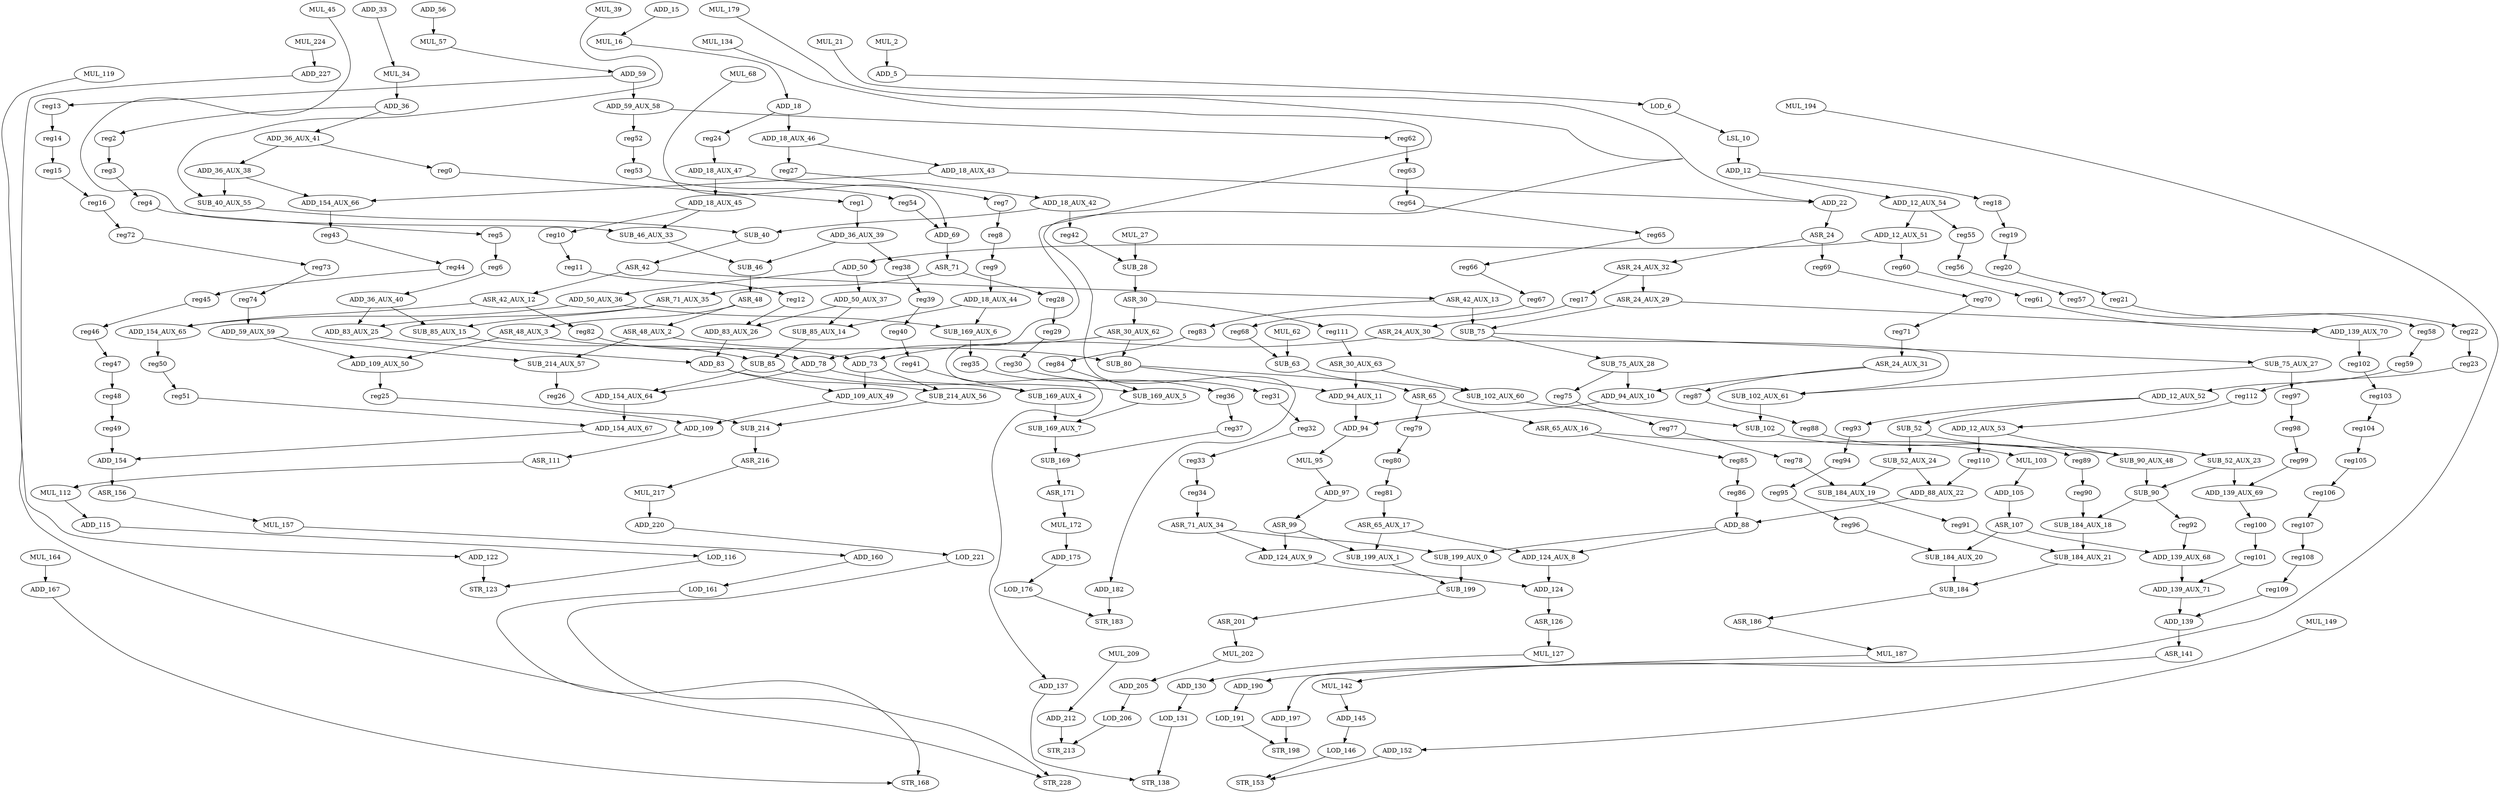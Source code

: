 digraph G {
    ADD_167;
    STR_168;
    SUB_169_AUX_7;
    SUB_169;
    ADD_36_AUX_40;
    SUB_85_AUX_15;
    ADD_83_AUX_25;
    SUB_40;
    ASR_42;
    LOD_116;
    STR_123;
    SUB_85;
    ADD_154_AUX_64;
    SUB_169_AUX_5;
    MUL_157;
    ADD_160;
    ASR_216;
    MUL_217;
    SUB_52;
    SUB_52_AUX_24;
    SUB_52_AUX_23;
    ADD_97;
    ASR_99;
    ASR_42_AUX_13;
    ASR_42_AUX_12;
    SUB_75_AUX_28;
    ADD_94_AUX_10;
    reg75;
    ADD_154_AUX_65;
    reg50;
    ADD_139_AUX_71;
    ADD_139;
    SUB_85_AUX_14;
    ASR_65_AUX_17;
    ADD_124_AUX_8;
    SUB_199_AUX_1;
    ADD_137;
    STR_138;
    SUB_184_AUX_20;
    SUB_184;
    ADD_105;
    ASR_107;
    LOD_221;
    STR_228;
    LOD_191;
    STR_198;
    ADD_220;
    ADD_190;
    ADD_78;
    SUB_169_AUX_4;
    ADD_22;
    ASR_24;
    MUL_2;
    ADD_5;
    LOD_206;
    STR_213;
    ADD_15;
    MUL_16;
    ADD_197;
    ASR_48;
    ASR_48_AUX_3;
    ASR_48_AUX_2;
    ADD_88;
    SUB_199_AUX_0;
    ADD_18_AUX_43;
    ADD_154_AUX_66;
    MUL_187;
    SUB_46_AUX_33;
    SUB_46;
    ADD_154_AUX_67;
    SUB_214_AUX_57;
    SUB_80;
    SUB_214_AUX_56;
    SUB_214;
    MUL_179;
    ADD_182;
    MUL_119;
    ADD_122;
    ADD_83;
    ADD_109_AUX_49;
    ADD_18_AUX_45;
    reg10;
    MUL_21;
    ADD_50_AUX_37;
    ADD_83_AUX_26;
    ASR_171;
    ADD_12_AUX_52;
    reg93;
    SUB_102;
    MUL_103;
    ASR_65_AUX_16;
    SUB_90_AUX_48;
    reg85;
    SUB_90;
    SUB_184_AUX_18;
    reg92;
    ADD_50_AUX_36;
    SUB_169_AUX_6;
    MUL_95;
    ADD_73;
    ADD_130;
    LOD_131;
    ASR_156;
    ADD_94_AUX_11;
    ADD_94;
    MUL_62;
    SUB_63;
    ASR_30_AUX_63;
    SUB_102_AUX_60;
    ADD_124_AUX_9;
    ADD_227;
    ADD_36_AUX_39;
    reg38;
    ADD_36_AUX_38;
    SUB_40_AUX_55;
    SUB_199;
    MUL_194;
    MUL_172;
    ADD_175;
    ADD_18;
    ASR_71;
    ASR_71_AUX_35;
    reg28;
    LOD_176;
    ADD_109_AUX_50;
    ADD_59_AUX_59;
    LOD_146;
    STR_153;
    ADD_109;
    SUB_75;
    SUB_75_AUX_27;
    ADD_59;
    reg13;
    ADD_59_AUX_58;
    MUL_164;
    ADD_36;
    reg2;
    ADD_36_AUX_41;
    ADD_18_AUX_42;
    reg42;
    MUL_149;
    ADD_152;
    ADD_145;
    SUB_28;
    ASR_30;
    ADD_56;
    MUL_57;
    ASR_24_AUX_32;
    reg69;
    LOD_161;
    ASR_186;
    ASR_111;
    MUL_112;
    SUB_184_AUX_21;
    ADD_12_AUX_53;
    reg110;
    ADD_154;
    ADD_124;
    ASR_126;
    STR_183;
    ASR_24_AUX_30;
    SUB_102_AUX_61;
    ADD_18_AUX_47;
    reg7;
    ADD_12_AUX_51;
    ADD_50;
    reg60;
    MUL_127;
    ADD_139_AUX_68;
    reg35;
    ASR_30_AUX_62;
    reg111;
    ASR_65;
    ADD_139_AUX_69;
    LOD_6;
    LSL_10;
    ADD_12;
    ADD_12_AUX_54;
    reg18;
    ASR_71_AUX_34;
    reg25;
    reg83;
    reg24;
    ADD_18_AUX_46;
    ADD_88_AUX_22;
    SUB_184_AUX_19;
    MUL_68;
    ADD_69;
    reg17;
    ASR_24_AUX_29;
    reg79;
    MUL_134;
    ADD_115;
    ASR_24_AUX_31;
    reg87;
    ADD_205;
    MUL_39;
    reg100;
    ASR_141;
    MUL_27;
    MUL_34;
    ADD_139_AUX_70;
    reg102;
    ASR_201;
    reg97;
    MUL_202;
    reg27;
    MUL_209;
    ADD_212;
    ADD_33;
    reg52;
    reg62;
    reg43;
    MUL_142;
    ADD_18_AUX_44;
    reg0;
    MUL_224;
    reg55;
    MUL_45;
    reg26;
    reg91;
    reg82;
    reg14;
    reg15;
    reg16;
    reg72;
    reg73;
    reg74;
    reg51;
    reg3;
    reg4;
    reg5;
    reg6;
    reg36;
    reg37;
    reg98;
    reg99;
    reg39;
    reg40;
    reg41;
    reg53;
    reg54;
    reg70;
    reg71;
    reg29;
    reg30;
    reg31;
    reg32;
    reg33;
    reg34;
    reg56;
    reg57;
    reg58;
    reg59;
    reg88;
    reg89;
    reg90;
    reg8;
    reg9;
    reg77;
    reg78;
    reg19;
    reg20;
    reg21;
    reg22;
    reg23;
    reg112;
    reg101;
    reg61;
    reg94;
    reg95;
    reg96;
    reg11;
    reg12;
    reg86;
    reg84;
    reg44;
    reg45;
    reg46;
    reg47;
    reg48;
    reg49;
    reg103;
    reg104;
    reg105;
    reg106;
    reg107;
    reg108;
    reg109;
    reg1;
    reg63;
    reg64;
    reg65;
    reg66;
    reg67;
    reg68;
    reg80;
    reg81;
    ADD_167 -> STR_168 [weight=0];
    SUB_169_AUX_7 -> SUB_169 [weight=0];
    SUB_169 -> ASR_171 [weight=0];
    ADD_36_AUX_40 -> SUB_85_AUX_15 [weight=0];
    ADD_36_AUX_40 -> ADD_83_AUX_25 [weight=0];
    SUB_85_AUX_15 -> SUB_85 [weight=2];
    ADD_83_AUX_25 -> ADD_83 [weight=8];
    SUB_40 -> ASR_42 [weight=0];
    ASR_42 -> ASR_42_AUX_13 [weight=8];
    ASR_42 -> ASR_42_AUX_12 [weight=8];
    LOD_116 -> STR_123 [weight=0];
    SUB_85 -> ADD_154_AUX_64 [weight=0];
    SUB_85 -> SUB_169_AUX_5 [weight=0];
    ADD_154_AUX_64 -> ADD_154_AUX_67 [weight=9];
    SUB_169_AUX_5 -> SUB_169_AUX_7 [weight=1];
    MUL_157 -> ADD_160 [weight=0];
    ADD_160 -> LOD_161 [weight=0];
    ASR_216 -> MUL_217 [weight=0];
    MUL_217 -> ADD_220 [weight=1];
    SUB_52 -> SUB_52_AUX_24 [weight=0];
    SUB_52 -> SUB_52_AUX_23 [weight=4];
    SUB_52_AUX_24 -> ADD_88_AUX_22 [weight=0];
    SUB_52_AUX_24 -> SUB_184_AUX_19 [weight=0];
    SUB_52_AUX_23 -> SUB_90 [weight=2];
    SUB_52_AUX_23 -> ADD_139_AUX_69 [weight=1];
    ADD_97 -> ASR_99 [weight=0];
    ASR_99 -> ADD_124_AUX_9 [weight=0];
    ASR_99 -> SUB_199_AUX_1 [weight=0];
    ASR_42_AUX_13 -> SUB_75 [weight=17];
    ASR_42_AUX_13 -> reg83 [weight=0];
    ASR_42_AUX_12 -> ADD_154_AUX_65 [weight=0];
    ASR_42_AUX_12 -> reg82 [weight=0];
    SUB_75_AUX_28 -> ADD_94_AUX_10 [weight=7];
    SUB_75_AUX_28 -> reg75 [weight=0];
    ADD_94_AUX_10 -> ADD_94 [weight=0];
    reg75 -> reg77 [weight=0];
    ADD_154_AUX_65 -> reg50 [weight=11];
    reg50 -> reg51 [weight=0];
    ADD_139_AUX_71 -> ADD_139 [weight=0];
    ADD_139 -> ASR_141 [weight=1];
    SUB_85_AUX_14 -> SUB_85 [weight=6];
    ASR_65_AUX_17 -> ADD_124_AUX_8 [weight=0];
    ASR_65_AUX_17 -> SUB_199_AUX_1 [weight=0];
    ADD_124_AUX_8 -> ADD_124 [weight=5];
    SUB_199_AUX_1 -> SUB_199 [weight=0];
    ADD_137 -> STR_138 [weight=0];
    SUB_184_AUX_20 -> SUB_184 [weight=13];
    SUB_184 -> ASR_186 [weight=0];
    ADD_105 -> ASR_107 [weight=20];
    ASR_107 -> ADD_139_AUX_68 [weight=0];
    ASR_107 -> SUB_184_AUX_20 [weight=0];
    LOD_221 -> STR_228 [weight=0];
    LOD_191 -> STR_198 [weight=0];
    ADD_220 -> LOD_221 [weight=0];
    ADD_190 -> LOD_191 [weight=0];
    ADD_78 -> SUB_169_AUX_4 [weight=0];
    ADD_78 -> ADD_154_AUX_64 [weight=0];
    SUB_169_AUX_4 -> SUB_169_AUX_7 [weight=5];
    ADD_22 -> ASR_24 [weight=0];
    ASR_24 -> ASR_24_AUX_32 [weight=0];
    ASR_24 -> reg69 [weight=2];
    MUL_2 -> ADD_5 [weight=9];
    ADD_5 -> LOD_6 [weight=0];
    LOD_206 -> STR_213 [weight=0];
    ADD_15 -> MUL_16 [weight=0];
    MUL_16 -> ADD_18 [weight=0];
    ADD_197 -> STR_198 [weight=1];
    ASR_48 -> ASR_48_AUX_3 [weight=2];
    ASR_48 -> ASR_48_AUX_2 [weight=0];
    ASR_48_AUX_3 -> ADD_109_AUX_50 [weight=0];
    ASR_48_AUX_3 -> ADD_78 [weight=0];
    ASR_48_AUX_2 -> SUB_214_AUX_57 [weight=0];
    ASR_48_AUX_2 -> SUB_80 [weight=2];
    ADD_88 -> ADD_124_AUX_8 [weight=0];
    ADD_88 -> SUB_199_AUX_0 [weight=0];
    SUB_199_AUX_0 -> SUB_199 [weight=4];
    ADD_18_AUX_43 -> ADD_154_AUX_66 [weight=0];
    ADD_18_AUX_43 -> ADD_22 [weight=0];
    ADD_154_AUX_66 -> reg43 [weight=3];
    MUL_187 -> ADD_190 [weight=0];
    SUB_46_AUX_33 -> SUB_46 [weight=0];
    SUB_46 -> ASR_48 [weight=10];
    ADD_154_AUX_67 -> ADD_154 [weight=0];
    SUB_214_AUX_57 -> reg26 [weight=1];
    SUB_80 -> SUB_102_AUX_60 [weight=0];
    SUB_80 -> ADD_94_AUX_11 [weight=1];
    SUB_214_AUX_56 -> SUB_214 [weight=0];
    SUB_214 -> ASR_216 [weight=1];
    MUL_179 -> ADD_182 [weight=0];
    ADD_182 -> STR_183 [weight=2];
    MUL_119 -> ADD_122 [weight=0];
    ADD_122 -> STR_123 [weight=1];
    ADD_83 -> SUB_214_AUX_56 [weight=0];
    ADD_83 -> ADD_109_AUX_49 [weight=0];
    ADD_109_AUX_49 -> ADD_109 [weight=0];
    ADD_18_AUX_45 -> SUB_46_AUX_33 [weight=0];
    ADD_18_AUX_45 -> reg10 [weight=0];
    reg10 -> reg11 [weight=0];
    MUL_21 -> ADD_22 [weight=0];
    ADD_50_AUX_37 -> ADD_83_AUX_26 [weight=0];
    ADD_50_AUX_37 -> SUB_85_AUX_14 [weight=0];
    ADD_83_AUX_26 -> ADD_83 [weight=10];
    ASR_171 -> MUL_172 [weight=0];
    ADD_12_AUX_52 -> SUB_52 [weight=0];
    ADD_12_AUX_52 -> reg93 [weight=0];
    reg93 -> reg94 [weight=0];
    SUB_102 -> MUL_103 [weight=0];
    MUL_103 -> ADD_105 [weight=1];
    ASR_65_AUX_16 -> SUB_90_AUX_48 [weight=0];
    ASR_65_AUX_16 -> reg85 [weight=0];
    SUB_90_AUX_48 -> SUB_90 [weight=12];
    reg85 -> reg86 [weight=0];
    SUB_90 -> SUB_184_AUX_18 [weight=0];
    SUB_90 -> reg92 [weight=0];
    SUB_184_AUX_18 -> SUB_184_AUX_21 [weight=7];
    reg92 -> ADD_139_AUX_68 [weight=0];
    ADD_50_AUX_36 -> SUB_169_AUX_6 [weight=0];
    ADD_50_AUX_36 -> ADD_154_AUX_65 [weight=0];
    SUB_169_AUX_6 -> reg35 [weight=11];
    MUL_95 -> ADD_97 [weight=0];
    ADD_73 -> ADD_109_AUX_49 [weight=14];
    ADD_73 -> SUB_214_AUX_56 [weight=12];
    ADD_130 -> LOD_131 [weight=0];
    LOD_131 -> STR_138 [weight=0];
    ASR_156 -> MUL_157 [weight=0];
    ADD_94_AUX_11 -> ADD_94 [weight=18];
    ADD_94 -> MUL_95 [weight=0];
    MUL_62 -> SUB_63 [weight=3];
    SUB_63 -> ASR_65 [weight=0];
    ASR_30_AUX_63 -> SUB_102_AUX_60 [weight=0];
    ASR_30_AUX_63 -> ADD_94_AUX_11 [weight=3];
    SUB_102_AUX_60 -> SUB_102 [weight=3];
    ADD_124_AUX_9 -> ADD_124 [weight=3];
    ADD_227 -> STR_228 [weight=0];
    ADD_36_AUX_39 -> reg38 [weight=0];
    ADD_36_AUX_39 -> SUB_46 [weight=0];
    reg38 -> reg39 [weight=0];
    ADD_36_AUX_38 -> SUB_40_AUX_55 [weight=5];
    ADD_36_AUX_38 -> ADD_154_AUX_66 [weight=0];
    SUB_40_AUX_55 -> SUB_40 [weight=0];
    SUB_199 -> ASR_201 [weight=0];
    MUL_194 -> ADD_197 [weight=0];
    MUL_172 -> ADD_175 [weight=1];
    ADD_175 -> LOD_176 [weight=0];
    ADD_18 -> reg24 [weight=0];
    ADD_18 -> ADD_18_AUX_46 [weight=3];
    ASR_71 -> ASR_71_AUX_35 [weight=1];
    ASR_71 -> reg28 [weight=3];
    ASR_71_AUX_35 -> ADD_83_AUX_25 [weight=0];
    ASR_71_AUX_35 -> SUB_85_AUX_15 [weight=2];
    reg28 -> reg29 [weight=0];
    LOD_176 -> STR_183 [weight=0];
    ADD_109_AUX_50 -> reg25 [weight=6];
    ADD_59_AUX_59 -> ADD_109_AUX_50 [weight=0];
    ADD_59_AUX_59 -> SUB_214_AUX_57 [weight=0];
    LOD_146 -> STR_153 [weight=0];
    ADD_109 -> ASR_111 [weight=0];
    SUB_75 -> SUB_75_AUX_28 [weight=1];
    SUB_75 -> SUB_75_AUX_27 [weight=0];
    SUB_75_AUX_27 -> reg97 [weight=7];
    SUB_75_AUX_27 -> SUB_102_AUX_61 [weight=0];
    ADD_59 -> reg13 [weight=0];
    ADD_59 -> ADD_59_AUX_58 [weight=17];
    reg13 -> reg14 [weight=0];
    ADD_59_AUX_58 -> reg52 [weight=0];
    ADD_59_AUX_58 -> reg62 [weight=0];
    MUL_164 -> ADD_167 [weight=1];
    ADD_36 -> reg2 [weight=0];
    ADD_36 -> ADD_36_AUX_41 [weight=0];
    reg2 -> reg3 [weight=0];
    ADD_36_AUX_41 -> ADD_36_AUX_38 [weight=0];
    ADD_36_AUX_41 -> reg0 [weight=0];
    ADD_18_AUX_42 -> reg42 [weight=1];
    ADD_18_AUX_42 -> SUB_40 [weight=0];
    reg42 -> SUB_28 [weight=0];
    MUL_149 -> ADD_152 [weight=0];
    ADD_152 -> STR_153 [weight=0];
    ADD_145 -> LOD_146 [weight=0];
    SUB_28 -> ASR_30 [weight=3];
    ASR_30 -> ASR_30_AUX_62 [weight=4];
    ASR_30 -> reg111 [weight=0];
    ADD_56 -> MUL_57 [weight=1];
    MUL_57 -> ADD_59 [weight=0];
    ASR_24_AUX_32 -> reg17 [weight=0];
    ASR_24_AUX_32 -> ASR_24_AUX_29 [weight=5];
    reg69 -> reg70 [weight=0];
    LOD_161 -> STR_168 [weight=0];
    ASR_186 -> MUL_187 [weight=0];
    ASR_111 -> MUL_112 [weight=0];
    MUL_112 -> ADD_115 [weight=0];
    SUB_184_AUX_21 -> SUB_184 [weight=0];
    ADD_12_AUX_53 -> SUB_90_AUX_48 [weight=0];
    ADD_12_AUX_53 -> reg110 [weight=12];
    reg110 -> ADD_88_AUX_22 [weight=0];
    ADD_154 -> ASR_156 [weight=1];
    ADD_124 -> ASR_126 [weight=8];
    ASR_126 -> MUL_127 [weight=3];
    ASR_24_AUX_30 -> SUB_102_AUX_61 [weight=0];
    ASR_24_AUX_30 -> ADD_73 [weight=0];
    SUB_102_AUX_61 -> SUB_102 [weight=16];
    ADD_18_AUX_47 -> ADD_18_AUX_45 [weight=8];
    ADD_18_AUX_47 -> reg7 [weight=0];
    reg7 -> reg8 [weight=0];
    ADD_12_AUX_51 -> ADD_50 [weight=0];
    ADD_12_AUX_51 -> reg60 [weight=1];
    ADD_50 -> ADD_50_AUX_37 [weight=5];
    ADD_50 -> ADD_50_AUX_36 [weight=3];
    reg60 -> reg61 [weight=0];
    MUL_127 -> ADD_130 [weight=0];
    ADD_139_AUX_68 -> ADD_139_AUX_71 [weight=8];
    reg35 -> reg36 [weight=0];
    ASR_30_AUX_62 -> ADD_78 [weight=2];
    ASR_30_AUX_62 -> SUB_80 [weight=0];
    reg111 -> ASR_30_AUX_63 [weight=0];
    ASR_65 -> ASR_65_AUX_16 [weight=0];
    ASR_65 -> reg79 [weight=0];
    ADD_139_AUX_69 -> reg100 [weight=0];
    LOD_6 -> LSL_10 [weight=0];
    LSL_10 -> ADD_12 [weight=1];
    ADD_12 -> ADD_12_AUX_54 [weight=0];
    ADD_12 -> reg18 [weight=0];
    ADD_12_AUX_54 -> reg55 [weight=0];
    ADD_12_AUX_54 -> ADD_12_AUX_51 [weight=0];
    reg18 -> reg19 [weight=0];
    ASR_71_AUX_34 -> ADD_124_AUX_9 [weight=0];
    ASR_71_AUX_34 -> SUB_199_AUX_0 [weight=0];
    reg25 -> ADD_109 [weight=0];
    reg83 -> reg84 [weight=0];
    reg24 -> ADD_18_AUX_47 [weight=0];
    ADD_18_AUX_46 -> ADD_18_AUX_43 [weight=0];
    ADD_18_AUX_46 -> reg27 [weight=1];
    ADD_88_AUX_22 -> ADD_88 [weight=1];
    SUB_184_AUX_19 -> reg91 [weight=1];
    MUL_68 -> ADD_69 [weight=0];
    ADD_69 -> ASR_71 [weight=2];
    reg17 -> ASR_24_AUX_30 [weight=7];
    ASR_24_AUX_29 -> SUB_75 [weight=1];
    ASR_24_AUX_29 -> ADD_139_AUX_70 [weight=0];
    reg79 -> reg80 [weight=0];
    MUL_134 -> ADD_137 [weight=0];
    ADD_115 -> LOD_116 [weight=0];
    ASR_24_AUX_31 -> reg87 [weight=0];
    ASR_24_AUX_31 -> ADD_94_AUX_10 [weight=0];
    reg87 -> reg88 [weight=0];
    ADD_205 -> LOD_206 [weight=0];
    MUL_39 -> SUB_40_AUX_55 [weight=0];
    reg100 -> reg101 [weight=1];
    ASR_141 -> MUL_142 [weight=0];
    MUL_27 -> SUB_28 [weight=2];
    MUL_34 -> ADD_36 [weight=2];
    ADD_139_AUX_70 -> reg102 [weight=14];
    reg102 -> reg103 [weight=0];
    ASR_201 -> MUL_202 [weight=0];
    reg97 -> reg98 [weight=1];
    MUL_202 -> ADD_205 [weight=0];
    reg27 -> ADD_18_AUX_42 [weight=0];
    MUL_209 -> ADD_212 [weight=0];
    ADD_212 -> STR_213 [weight=13];
    ADD_33 -> MUL_34 [weight=0];
    reg52 -> reg53 [weight=1];
    reg62 -> reg63 [weight=1];
    reg43 -> reg44 [weight=0];
    MUL_142 -> ADD_145 [weight=0];
    ADD_18_AUX_44 -> SUB_85_AUX_14 [weight=0];
    ADD_18_AUX_44 -> SUB_169_AUX_6 [weight=0];
    reg0 -> reg1 [weight=0];
    MUL_224 -> ADD_227 [weight=0];
    reg55 -> reg56 [weight=0];
    MUL_45 -> SUB_46_AUX_33 [weight=0];
    reg26 -> SUB_214 [weight=1];
    reg91 -> SUB_184_AUX_21 [weight=4];
    reg82 -> ADD_73 [weight=0];
    reg14 -> reg15 [weight=0];
    reg15 -> reg16 [weight=0];
    reg16 -> reg72 [weight=0];
    reg72 -> reg73 [weight=0];
    reg73 -> reg74 [weight=0];
    reg74 -> ADD_59_AUX_59 [weight=3];
    reg51 -> ADD_154_AUX_67 [weight=0];
    reg3 -> reg4 [weight=0];
    reg4 -> reg5 [weight=0];
    reg5 -> reg6 [weight=1];
    reg6 -> ADD_36_AUX_40 [weight=0];
    reg36 -> reg37 [weight=0];
    reg37 -> SUB_169 [weight=0];
    reg98 -> reg99 [weight=0];
    reg99 -> ADD_139_AUX_69 [weight=0];
    reg39 -> reg40 [weight=0];
    reg40 -> reg41 [weight=0];
    reg41 -> SUB_169_AUX_4 [weight=0];
    reg53 -> reg54 [weight=0];
    reg54 -> ADD_69 [weight=0];
    reg70 -> reg71 [weight=0];
    reg71 -> ASR_24_AUX_31 [weight=8];
    reg29 -> reg30 [weight=0];
    reg30 -> reg31 [weight=0];
    reg31 -> reg32 [weight=0];
    reg32 -> reg33 [weight=0];
    reg33 -> reg34 [weight=0];
    reg34 -> ASR_71_AUX_34 [weight=17];
    reg56 -> reg57 [weight=0];
    reg57 -> reg58 [weight=0];
    reg58 -> reg59 [weight=0];
    reg59 -> ADD_12_AUX_52 [weight=5];
    reg88 -> reg89 [weight=0];
    reg89 -> reg90 [weight=1];
    reg90 -> SUB_184_AUX_18 [weight=2];
    reg8 -> reg9 [weight=0];
    reg9 -> ADD_18_AUX_44 [weight=10];
    reg77 -> reg78 [weight=0];
    reg78 -> SUB_184_AUX_19 [weight=0];
    reg19 -> reg20 [weight=0];
    reg20 -> reg21 [weight=0];
    reg21 -> reg22 [weight=0];
    reg22 -> reg23 [weight=1];
    reg23 -> reg112 [weight=0];
    reg112 -> ADD_12_AUX_53 [weight=0];
    reg101 -> ADD_139_AUX_71 [weight=0];
    reg61 -> ADD_139_AUX_70 [weight=0];
    reg94 -> reg95 [weight=0];
    reg95 -> reg96 [weight=0];
    reg96 -> SUB_184_AUX_20 [weight=0];
    reg11 -> reg12 [weight=0];
    reg12 -> ADD_83_AUX_26 [weight=0];
    reg86 -> ADD_88 [weight=9];
    reg84 -> SUB_169_AUX_5 [weight=0];
    reg44 -> reg45 [weight=0];
    reg45 -> reg46 [weight=0];
    reg46 -> reg47 [weight=0];
    reg47 -> reg48 [weight=1];
    reg48 -> reg49 [weight=1];
    reg49 -> ADD_154 [weight=1];
    reg103 -> reg104 [weight=0];
    reg104 -> reg105 [weight=0];
    reg105 -> reg106 [weight=0];
    reg106 -> reg107 [weight=0];
    reg107 -> reg108 [weight=0];
    reg108 -> reg109 [weight=0];
    reg109 -> ADD_139 [weight=0];
    reg1 -> ADD_36_AUX_39 [weight=5];
    reg63 -> reg64 [weight=1];
    reg64 -> reg65 [weight=0];
    reg65 -> reg66 [weight=0];
    reg66 -> reg67 [weight=0];
    reg67 -> reg68 [weight=0];
    reg68 -> SUB_63 [weight=0];
    reg80 -> reg81 [weight=0];
    reg81 -> ASR_65_AUX_17 [weight=11];
}
